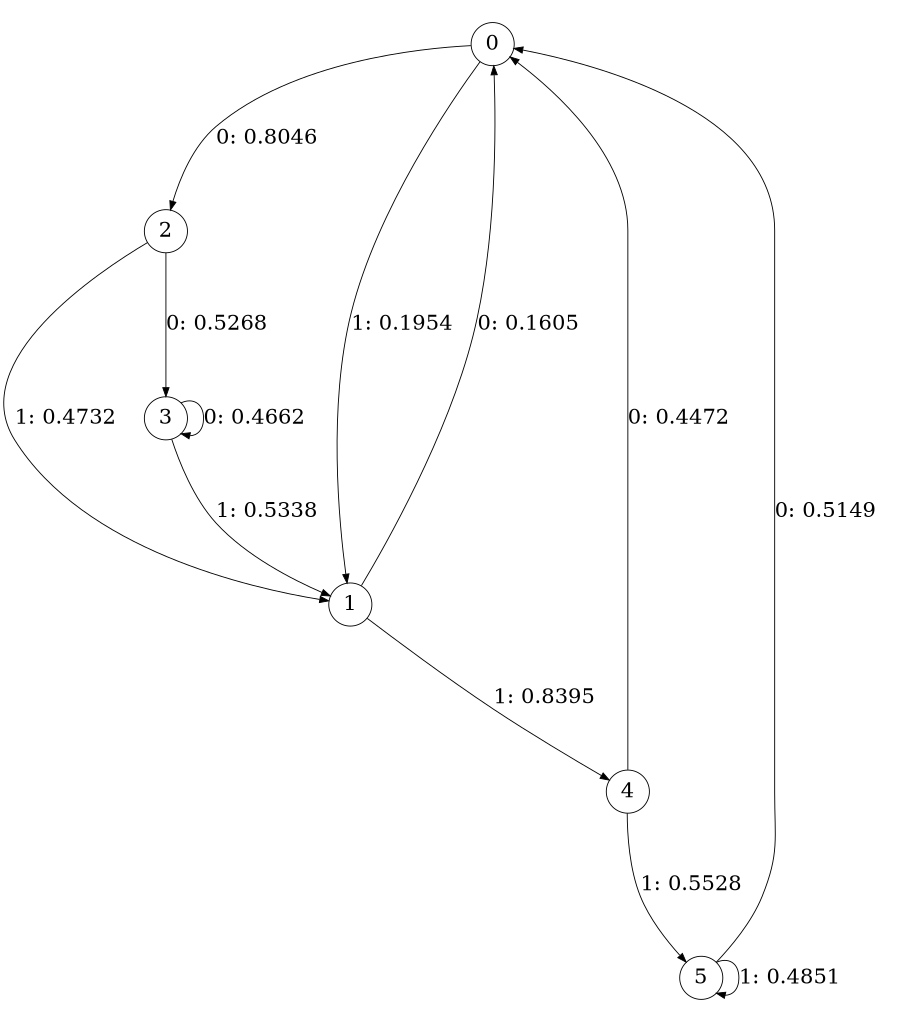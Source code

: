 digraph "ch1randomL3" {
size = "6,8.5";
ratio = "fill";
node [shape = circle];
node [fontsize = 24];
edge [fontsize = 24];
0 -> 2 [label = "0: 0.8046   "];
0 -> 1 [label = "1: 0.1954   "];
1 -> 0 [label = "0: 0.1605   "];
1 -> 4 [label = "1: 0.8395   "];
2 -> 3 [label = "0: 0.5268   "];
2 -> 1 [label = "1: 0.4732   "];
3 -> 3 [label = "0: 0.4662   "];
3 -> 1 [label = "1: 0.5338   "];
4 -> 0 [label = "0: 0.4472   "];
4 -> 5 [label = "1: 0.5528   "];
5 -> 0 [label = "0: 0.5149   "];
5 -> 5 [label = "1: 0.4851   "];
}